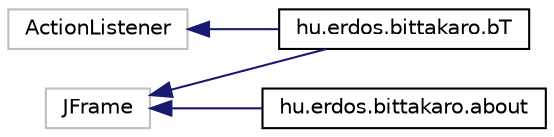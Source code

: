 digraph "Graphical Class Hierarchy"
{
 // LATEX_PDF_SIZE
  edge [fontname="Helvetica",fontsize="10",labelfontname="Helvetica",labelfontsize="10"];
  node [fontname="Helvetica",fontsize="10",shape=record];
  rankdir="LR";
  Node6 [label="ActionListener",height=0.2,width=0.4,color="grey75", fillcolor="white", style="filled",tooltip=" "];
  Node6 -> Node3 [dir="back",color="midnightblue",fontsize="10",style="solid",fontname="Helvetica"];
  Node3 [label="hu.erdos.bittakaro.bT",height=0.2,width=0.4,color="black", fillcolor="white", style="filled",URL="$classhu_1_1erdos_1_1bittakaro_1_1bT.html",tooltip=" "];
  Node1 [label="JFrame",height=0.2,width=0.4,color="grey75", fillcolor="white", style="filled",tooltip=" "];
  Node1 -> Node0 [dir="back",color="midnightblue",fontsize="10",style="solid",fontname="Helvetica"];
  Node0 [label="hu.erdos.bittakaro.about",height=0.2,width=0.4,color="black", fillcolor="white", style="filled",URL="$classhu_1_1erdos_1_1bittakaro_1_1about.html",tooltip=" "];
  Node1 -> Node3 [dir="back",color="midnightblue",fontsize="10",style="solid",fontname="Helvetica"];
}

